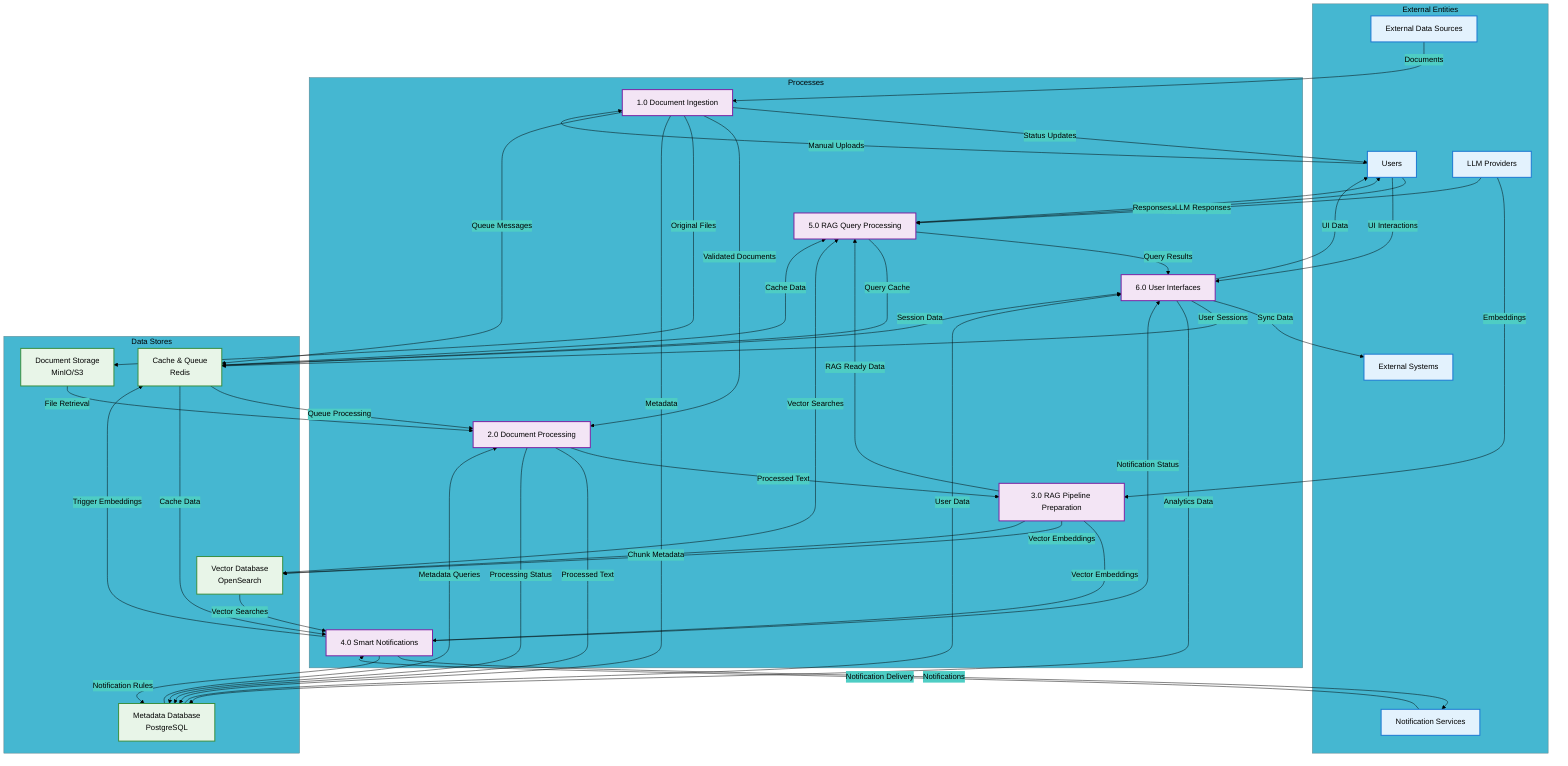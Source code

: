 %%{
  init: {
    'theme': 'base',
    'themeVariables': {
      'primaryColor': '#ff6b6b',
      'primaryTextColor': '#000000',
      'primaryBorderColor': '#ff6b6b',
      'lineColor': '#000000',
      'sectionBkgColor': '#f8f9fa',
      'altSectionBkgColor': '#e9ecef',
      'gridColor': '#dee2e6',
      'secondaryColor': '#4ecdc4',
      'tertiaryColor': '#45b7d1',
      'primaryTextColor': '#000000',
      'secondaryTextColor': '#000000',
      'tertiaryTextColor': '#000000',
      'lineColor': '#000000',
      'textColor': '#000000',
      'mainBkg': '#ffffff',
      'secondBkg': '#f8f9fa',
      'tertiaryBkg': '#e9ecef'
    }
  }
}%%

%% KMRL Document Processing System - Data Flow Diagram Level 1
%% Source: detailed_flow.md sections 1-7, flow.md phases 1-4, flow2.md steps 1-42
%% Author: Systems Architect
%% Date: 2024-12-19
%% Purpose: Detailed data flow between internal processes

graph TB
    subgraph "External Entities"
        E1[External Data Sources]
        E2[Users]
        E3[External Systems]
        E4[LLM Providers]
        E5[Notification Services]
    end
    
    subgraph "Processes"
        P1[1.0 Document Ingestion]
        P2[2.0 Document Processing]
        P3[3.0 RAG Pipeline Preparation]
        P4[4.0 Smart Notifications]
        P5[5.0 RAG Query Processing]
        P6[6.0 User Interfaces]
    end
    
    subgraph "Data Stores"
        D1[Document Storage<br/>MinIO/S3]
        D2[Metadata Database<br/>PostgreSQL]
        D3[Vector Database<br/>OpenSearch]
        D4[Cache & Queue<br/>Redis]
    end
    
    %% External to Process flows
    E1 -->|Documents| P1
    E2 -->|Manual Uploads| P1
    E2 -->|Queries| P5
    E2 -->|UI Interactions| P6
    E4 -->|Embeddings| P3
    E4 -->|LLM Responses| P5
    E5 -->|Notification Delivery| P4
    
    %% Process to External flows
    P1 -->|Status Updates| E2
    P4 -->|Notifications| E5
    P5 -->|Responses| E2
    P6 -->|UI Data| E2
    P6 -->|Sync Data| E3
    
    %% Process to Process flows
    P1 -->|Validated Documents| P2
    P2 -->|Processed Text| P3
    P3 -->|Vector Embeddings| P4
    P3 -->|RAG Ready Data| P5
    P4 -->|Notification Status| P6
    P5 -->|Query Results| P6
    
    %% Process to Data Store flows
    P1 -->|Original Files| D1
    P1 -->|Metadata| D2
    P1 -->|Queue Messages| D4
    P2 -->|Processed Text| D2
    P2 -->|Processing Status| D2
    P3 -->|Vector Embeddings| D3
    P3 -->|Chunk Metadata| D3
    P4 -->|Trigger Embeddings| D4
    P4 -->|Notification Rules| D2
    P5 -->|Query Cache| D4
    P6 -->|User Sessions| D4
    P6 -->|Analytics Data| D2
    
    %% Data Store to Process flows
    D1 -->|File Retrieval| P2
    D2 -->|Metadata Queries| P2
    D2 -->|User Data| P6
    D3 -->|Vector Searches| P4
    D3 -->|Vector Searches| P5
    D4 -->|Queue Processing| P2
    D4 -->|Cache Data| P4
    D4 -->|Cache Data| P5
    D4 -->|Session Data| P6
    
    %% Styling
    classDef external fill:#e3f2fd,stroke:#1976d2,stroke-width:2px
    classDef process fill:#f3e5f5,stroke:#7b1fa2,stroke-width:2px
    classDef datastore fill:#e8f5e8,stroke:#388e3c,stroke-width:2px
    
    class E1,E2,E3,E4,E5 external
    class P1,P2,P3,P4,P5,P6 process
    class D1,D2,D3,D4 datastore